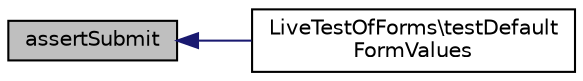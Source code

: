 digraph "assertSubmit"
{
  edge [fontname="Helvetica",fontsize="10",labelfontname="Helvetica",labelfontsize="10"];
  node [fontname="Helvetica",fontsize="10",shape=record];
  rankdir="LR";
  Node1 [label="assertSubmit",height=0.2,width=0.4,color="black", fillcolor="grey75", style="filled" fontcolor="black"];
  Node1 -> Node2 [dir="back",color="midnightblue",fontsize="10",style="solid",fontname="Helvetica"];
  Node2 [label="LiveTestOfForms\\testDefault\lFormValues",height=0.2,width=0.4,color="black", fillcolor="white", style="filled",URL="$class_live_test_of_forms.html#a771a7175f0a958aafaf7937189d8205f"];
}
